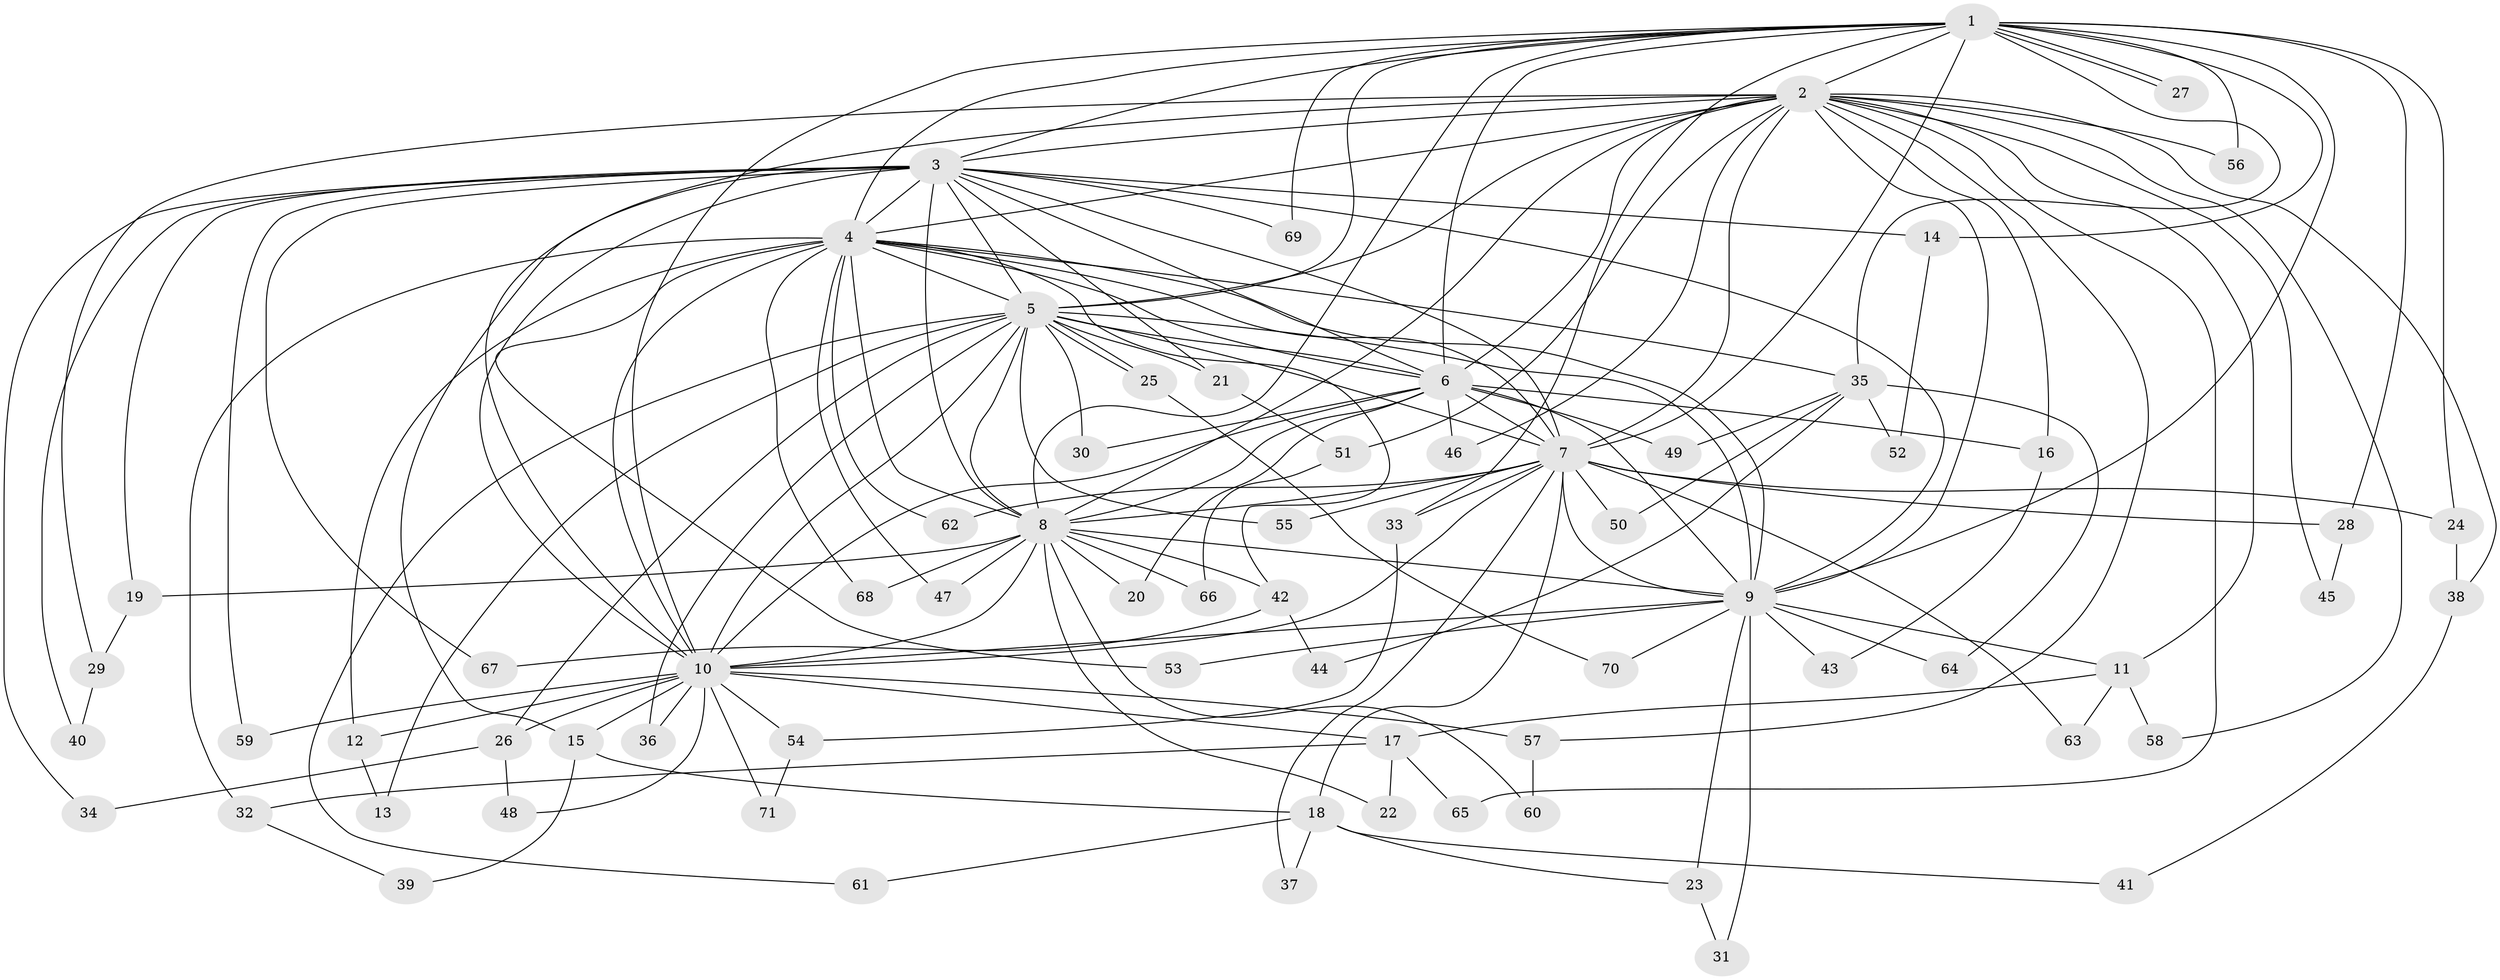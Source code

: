 // Generated by graph-tools (version 1.1) at 2025/45/03/09/25 04:45:01]
// undirected, 71 vertices, 167 edges
graph export_dot {
graph [start="1"]
  node [color=gray90,style=filled];
  1;
  2;
  3;
  4;
  5;
  6;
  7;
  8;
  9;
  10;
  11;
  12;
  13;
  14;
  15;
  16;
  17;
  18;
  19;
  20;
  21;
  22;
  23;
  24;
  25;
  26;
  27;
  28;
  29;
  30;
  31;
  32;
  33;
  34;
  35;
  36;
  37;
  38;
  39;
  40;
  41;
  42;
  43;
  44;
  45;
  46;
  47;
  48;
  49;
  50;
  51;
  52;
  53;
  54;
  55;
  56;
  57;
  58;
  59;
  60;
  61;
  62;
  63;
  64;
  65;
  66;
  67;
  68;
  69;
  70;
  71;
  1 -- 2;
  1 -- 3;
  1 -- 4;
  1 -- 5;
  1 -- 6;
  1 -- 7;
  1 -- 8;
  1 -- 9;
  1 -- 10;
  1 -- 14;
  1 -- 24;
  1 -- 27;
  1 -- 27;
  1 -- 28;
  1 -- 33;
  1 -- 35;
  1 -- 56;
  1 -- 69;
  2 -- 3;
  2 -- 4;
  2 -- 5;
  2 -- 6;
  2 -- 7;
  2 -- 8;
  2 -- 9;
  2 -- 10;
  2 -- 11;
  2 -- 16;
  2 -- 29;
  2 -- 38;
  2 -- 45;
  2 -- 46;
  2 -- 51;
  2 -- 56;
  2 -- 57;
  2 -- 58;
  2 -- 65;
  3 -- 4;
  3 -- 5;
  3 -- 6;
  3 -- 7;
  3 -- 8;
  3 -- 9;
  3 -- 10;
  3 -- 14;
  3 -- 15;
  3 -- 19;
  3 -- 21;
  3 -- 34;
  3 -- 40;
  3 -- 59;
  3 -- 67;
  3 -- 69;
  4 -- 5;
  4 -- 6;
  4 -- 7;
  4 -- 8;
  4 -- 9;
  4 -- 10;
  4 -- 12;
  4 -- 32;
  4 -- 35;
  4 -- 42;
  4 -- 47;
  4 -- 53;
  4 -- 62;
  4 -- 68;
  5 -- 6;
  5 -- 7;
  5 -- 8;
  5 -- 9;
  5 -- 10;
  5 -- 13;
  5 -- 21;
  5 -- 25;
  5 -- 25;
  5 -- 26;
  5 -- 30;
  5 -- 36;
  5 -- 55;
  5 -- 61;
  6 -- 7;
  6 -- 8;
  6 -- 9;
  6 -- 10;
  6 -- 16;
  6 -- 20;
  6 -- 30;
  6 -- 46;
  6 -- 49;
  7 -- 8;
  7 -- 9;
  7 -- 10;
  7 -- 18;
  7 -- 24;
  7 -- 28;
  7 -- 33;
  7 -- 37;
  7 -- 50;
  7 -- 55;
  7 -- 62;
  7 -- 63;
  8 -- 9;
  8 -- 10;
  8 -- 19;
  8 -- 20;
  8 -- 22;
  8 -- 42;
  8 -- 47;
  8 -- 60;
  8 -- 66;
  8 -- 68;
  9 -- 10;
  9 -- 11;
  9 -- 23;
  9 -- 31;
  9 -- 43;
  9 -- 53;
  9 -- 64;
  9 -- 70;
  10 -- 12;
  10 -- 15;
  10 -- 17;
  10 -- 26;
  10 -- 36;
  10 -- 48;
  10 -- 54;
  10 -- 57;
  10 -- 59;
  10 -- 71;
  11 -- 17;
  11 -- 58;
  11 -- 63;
  12 -- 13;
  14 -- 52;
  15 -- 18;
  15 -- 39;
  16 -- 43;
  17 -- 22;
  17 -- 32;
  17 -- 65;
  18 -- 23;
  18 -- 37;
  18 -- 41;
  18 -- 61;
  19 -- 29;
  21 -- 51;
  23 -- 31;
  24 -- 38;
  25 -- 70;
  26 -- 34;
  26 -- 48;
  28 -- 45;
  29 -- 40;
  32 -- 39;
  33 -- 54;
  35 -- 44;
  35 -- 49;
  35 -- 50;
  35 -- 52;
  35 -- 64;
  38 -- 41;
  42 -- 44;
  42 -- 67;
  51 -- 66;
  54 -- 71;
  57 -- 60;
}
